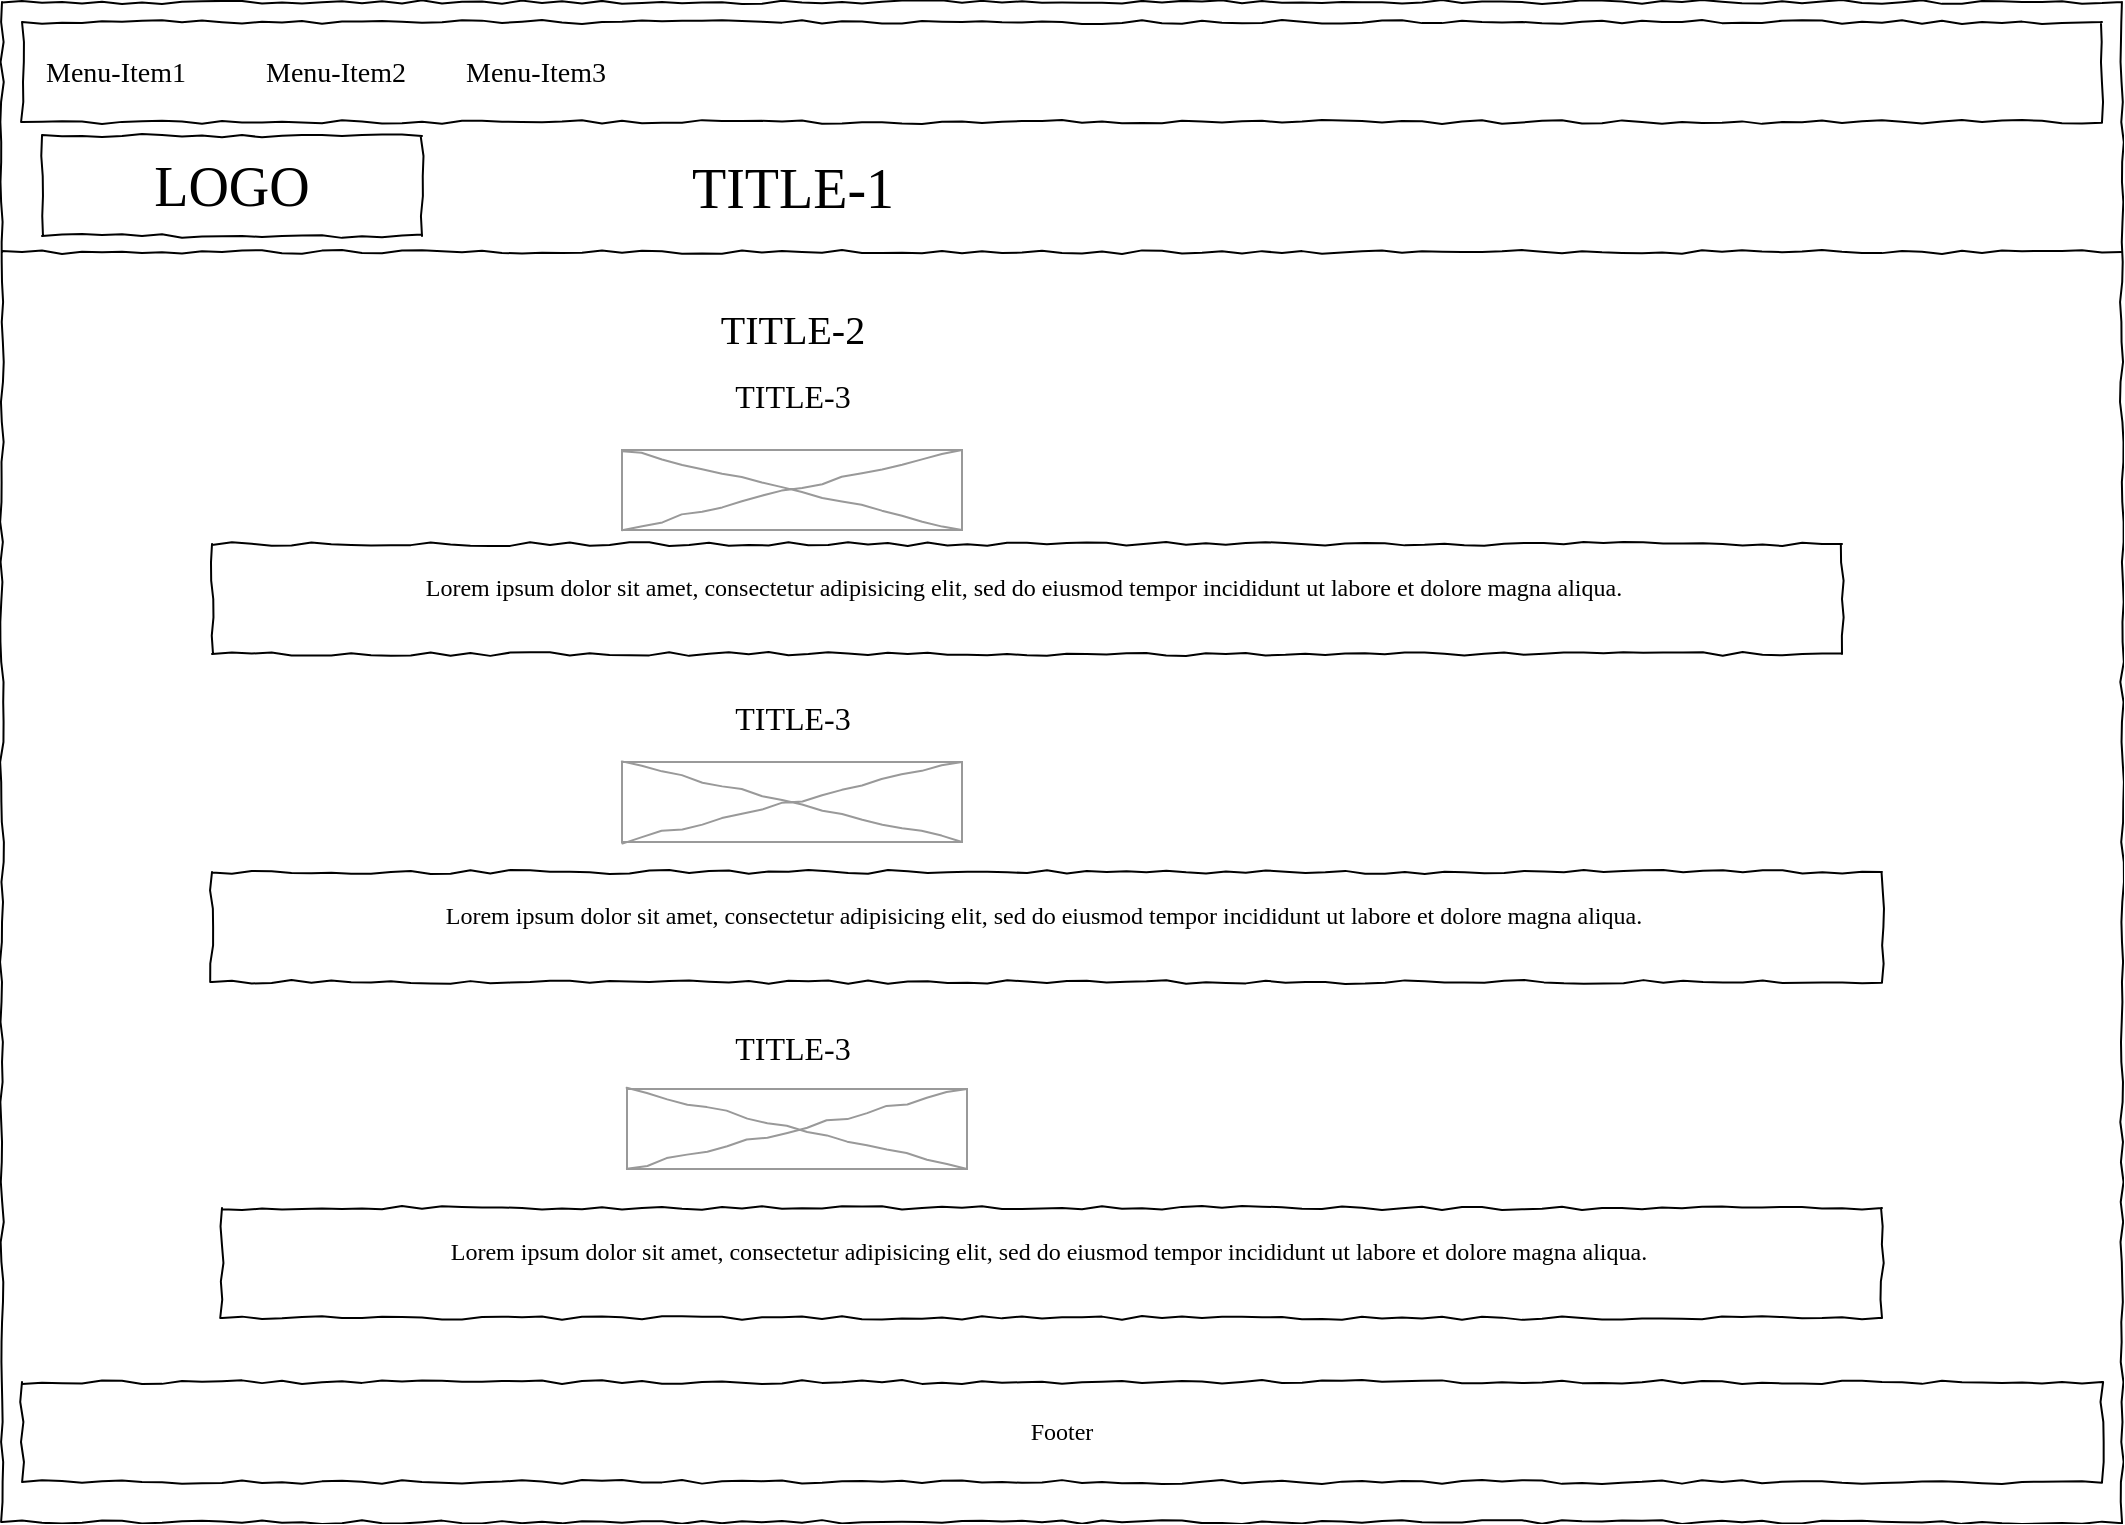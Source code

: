 <mxfile version="12.3.2" type="device" pages="1"><diagram name="Page-1" id="03018318-947c-dd8e-b7a3-06fadd420f32"><mxGraphModel dx="1086" dy="806" grid="1" gridSize="10" guides="1" tooltips="1" connect="1" arrows="1" fold="1" page="1" pageScale="1" pageWidth="1100" pageHeight="850" background="#ffffff" math="0" shadow="0"><root><mxCell id="0"/><mxCell id="1" parent="0"/><mxCell id="677b7b8949515195-1" value="" style="whiteSpace=wrap;html=1;rounded=0;shadow=0;labelBackgroundColor=none;strokeColor=#000000;strokeWidth=1;fillColor=none;fontFamily=Verdana;fontSize=12;fontColor=#000000;align=center;comic=1;" parent="1" vertex="1"><mxGeometry x="20" y="20" width="1060" height="760" as="geometry"/></mxCell><mxCell id="677b7b8949515195-2" value="LOGO" style="whiteSpace=wrap;html=1;rounded=0;shadow=0;labelBackgroundColor=none;strokeWidth=1;fontFamily=Verdana;fontSize=28;align=center;comic=1;" parent="1" vertex="1"><mxGeometry x="40" y="87" width="190" height="50" as="geometry"/></mxCell><mxCell id="677b7b8949515195-4" value="TITLE-1" style="text;html=1;points=[];align=center;verticalAlign=middle;spacingTop=-4;fontSize=28;fontFamily=Verdana" parent="1" vertex="1"><mxGeometry x="350" y="90" width="130" height="50" as="geometry"/></mxCell><mxCell id="677b7b8949515195-9" value="" style="line;strokeWidth=1;html=1;rounded=0;shadow=0;labelBackgroundColor=none;fillColor=none;fontFamily=Verdana;fontSize=14;fontColor=#000000;align=center;comic=1;" parent="1" vertex="1"><mxGeometry x="20" y="140" width="1060" height="10" as="geometry"/></mxCell><mxCell id="677b7b8949515195-15" value="&lt;div style=&quot;text-align: justify&quot;&gt;&lt;span&gt;Lorem ipsum dolor sit amet, consectetur adipisicing elit, sed do eiusmod tempor incididunt ut labore et dolore magna aliqua.&amp;nbsp;&lt;/span&gt;&lt;/div&gt;" style="whiteSpace=wrap;html=1;rounded=0;shadow=0;labelBackgroundColor=none;strokeWidth=1;fillColor=none;fontFamily=Verdana;fontSize=12;align=center;verticalAlign=top;spacing=10;comic=1;" parent="1" vertex="1"><mxGeometry x="125" y="291" width="815" height="55" as="geometry"/></mxCell><mxCell id="92FQT3gsRsqT3vnzhQui-1" value="" style="whiteSpace=wrap;html=1;rounded=0;shadow=0;labelBackgroundColor=none;strokeWidth=1;fillColor=none;fontFamily=Verdana;fontSize=12;align=center;comic=1;" parent="1" vertex="1"><mxGeometry x="30" y="30" width="1040" height="50" as="geometry"/></mxCell><mxCell id="92FQT3gsRsqT3vnzhQui-2" value="Menu-Item1" style="text;html=1;points=[];align=left;verticalAlign=top;spacingTop=-4;fontSize=14;fontFamily=Verdana" parent="1" vertex="1"><mxGeometry x="40" y="45" width="90" height="20" as="geometry"/></mxCell><mxCell id="92FQT3gsRsqT3vnzhQui-3" value="Menu-Item2" style="text;html=1;points=[];align=left;verticalAlign=top;spacingTop=-4;fontSize=14;fontFamily=Verdana" parent="1" vertex="1"><mxGeometry x="150" y="45" width="90" height="20" as="geometry"/></mxCell><mxCell id="92FQT3gsRsqT3vnzhQui-4" value="Menu-Item3" style="text;html=1;points=[];align=left;verticalAlign=top;spacingTop=-4;fontSize=14;fontFamily=Verdana" parent="1" vertex="1"><mxGeometry x="250" y="45" width="90" height="20" as="geometry"/></mxCell><mxCell id="92FQT3gsRsqT3vnzhQui-6" value="TITLE-2" style="text;html=1;points=[];align=center;verticalAlign=middle;spacingTop=-4;fontSize=20;fontFamily=Verdana" parent="1" vertex="1"><mxGeometry x="367.5" y="160" width="95" height="50" as="geometry"/></mxCell><mxCell id="92FQT3gsRsqT3vnzhQui-7" value="TITLE-3" style="text;html=1;points=[];align=center;verticalAlign=middle;spacingTop=-4;fontSize=16;fontFamily=Verdana" parent="1" vertex="1"><mxGeometry x="377.5" y="194" width="75" height="50" as="geometry"/></mxCell><mxCell id="92FQT3gsRsqT3vnzhQui-9" value="&lt;div style=&quot;text-align: justify&quot;&gt;&lt;span&gt;Lorem ipsum dolor sit amet, consectetur adipisicing elit, sed do eiusmod tempor incididunt ut labore et dolore magna aliqua.&amp;nbsp;&lt;/span&gt;&lt;/div&gt;" style="whiteSpace=wrap;html=1;rounded=0;shadow=0;labelBackgroundColor=none;strokeWidth=1;fillColor=none;fontFamily=Verdana;fontSize=12;align=center;verticalAlign=top;spacing=10;comic=1;" parent="1" vertex="1"><mxGeometry x="125" y="455" width="835" height="55" as="geometry"/></mxCell><mxCell id="92FQT3gsRsqT3vnzhQui-15" value="" style="verticalLabelPosition=bottom;shadow=0;dashed=0;align=center;html=1;verticalAlign=top;strokeWidth=1;shape=mxgraph.mockup.graphics.simpleIcon;strokeColor=#999999;rounded=0;labelBackgroundColor=none;fontFamily=Verdana;fontSize=14;fontColor=#000000;comic=1;" parent="1" vertex="1"><mxGeometry x="330" y="244" width="170" height="40" as="geometry"/></mxCell><mxCell id="92FQT3gsRsqT3vnzhQui-18" value="Footer" style="whiteSpace=wrap;html=1;rounded=0;shadow=0;labelBackgroundColor=none;strokeWidth=1;fillColor=none;fontFamily=Verdana;fontSize=12;align=center;comic=1;" parent="1" vertex="1"><mxGeometry x="30" y="710" width="1040" height="50" as="geometry"/></mxCell><mxCell id="X2sJGiUR__YRFXe1SpL2-1" value="" style="verticalLabelPosition=bottom;shadow=0;dashed=0;align=center;html=1;verticalAlign=top;strokeWidth=1;shape=mxgraph.mockup.graphics.simpleIcon;strokeColor=#999999;rounded=0;labelBackgroundColor=none;fontFamily=Verdana;fontSize=14;fontColor=#000000;comic=1;" parent="1" vertex="1"><mxGeometry x="330" y="400" width="170" height="40" as="geometry"/></mxCell><mxCell id="X2sJGiUR__YRFXe1SpL2-2" value="TITLE-3" style="text;html=1;points=[];align=center;verticalAlign=middle;spacingTop=-4;fontSize=16;fontFamily=Verdana" parent="1" vertex="1"><mxGeometry x="377.5" y="354.5" width="75" height="50" as="geometry"/></mxCell><mxCell id="X2sJGiUR__YRFXe1SpL2-6" value="&lt;div style=&quot;text-align: justify&quot;&gt;&lt;span&gt;Lorem ipsum dolor sit amet, consectetur adipisicing elit, sed do eiusmod tempor incididunt ut labore et dolore magna aliqua.&amp;nbsp;&lt;/span&gt;&lt;/div&gt;" style="whiteSpace=wrap;html=1;rounded=0;shadow=0;labelBackgroundColor=none;strokeWidth=1;fillColor=none;fontFamily=Verdana;fontSize=12;align=center;verticalAlign=top;spacing=10;comic=1;" parent="1" vertex="1"><mxGeometry x="130" y="623" width="830" height="55" as="geometry"/></mxCell><mxCell id="X2sJGiUR__YRFXe1SpL2-7" value="" style="verticalLabelPosition=bottom;shadow=0;dashed=0;align=center;html=1;verticalAlign=top;strokeWidth=1;shape=mxgraph.mockup.graphics.simpleIcon;strokeColor=#999999;rounded=0;labelBackgroundColor=none;fontFamily=Verdana;fontSize=14;fontColor=#000000;comic=1;" parent="1" vertex="1"><mxGeometry x="332.5" y="563.5" width="170" height="40" as="geometry"/></mxCell><mxCell id="X2sJGiUR__YRFXe1SpL2-8" value="TITLE-3" style="text;html=1;points=[];align=center;verticalAlign=middle;spacingTop=-4;fontSize=16;fontFamily=Verdana" parent="1" vertex="1"><mxGeometry x="377.5" y="520" width="75" height="50" as="geometry"/></mxCell></root></mxGraphModel></diagram></mxfile>